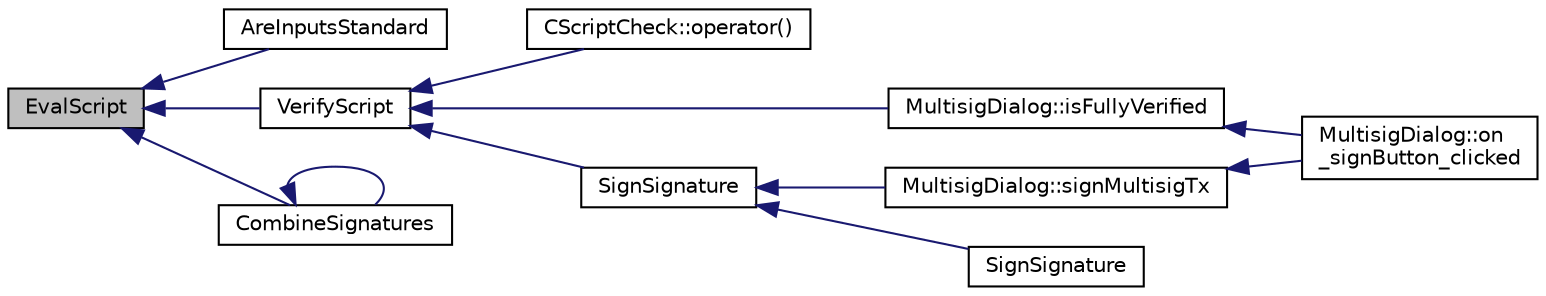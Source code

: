 digraph "EvalScript"
{
  edge [fontname="Helvetica",fontsize="10",labelfontname="Helvetica",labelfontsize="10"];
  node [fontname="Helvetica",fontsize="10",shape=record];
  rankdir="LR";
  Node10 [label="EvalScript",height=0.2,width=0.4,color="black", fillcolor="grey75", style="filled", fontcolor="black"];
  Node10 -> Node11 [dir="back",color="midnightblue",fontsize="10",style="solid",fontname="Helvetica"];
  Node11 [label="AreInputsStandard",height=0.2,width=0.4,color="black", fillcolor="white", style="filled",URL="$main_8h.html#a791e33e18bea9861e449e6ebcfce8890",tooltip="Check transaction inputs, and make sure any pay-to-script-hash transactions are evaluating IsStandard..."];
  Node10 -> Node12 [dir="back",color="midnightblue",fontsize="10",style="solid",fontname="Helvetica"];
  Node12 [label="VerifyScript",height=0.2,width=0.4,color="black", fillcolor="white", style="filled",URL="$interpreter_8h.html#a940be6c3e6160a3892fbf17c0eed5e97"];
  Node12 -> Node13 [dir="back",color="midnightblue",fontsize="10",style="solid",fontname="Helvetica"];
  Node13 [label="CScriptCheck::operator()",height=0.2,width=0.4,color="black", fillcolor="white", style="filled",URL="$class_c_script_check.html#a108d4c713338308be3867ed4e65b80c5"];
  Node12 -> Node14 [dir="back",color="midnightblue",fontsize="10",style="solid",fontname="Helvetica"];
  Node14 [label="MultisigDialog::isFullyVerified",height=0.2,width=0.4,color="black", fillcolor="white", style="filled",URL="$class_multisig_dialog.html#a3e11d93578e92591af343b003b817dfe"];
  Node14 -> Node15 [dir="back",color="midnightblue",fontsize="10",style="solid",fontname="Helvetica"];
  Node15 [label="MultisigDialog::on\l_signButton_clicked",height=0.2,width=0.4,color="black", fillcolor="white", style="filled",URL="$class_multisig_dialog.html#a5fdc6c2578e0f4e2f7900a3723d223ae"];
  Node12 -> Node16 [dir="back",color="midnightblue",fontsize="10",style="solid",fontname="Helvetica"];
  Node16 [label="SignSignature",height=0.2,width=0.4,color="black", fillcolor="white", style="filled",URL="$sign_8h.html#a3b014c5c7c258e53d1e933017025beeb"];
  Node16 -> Node17 [dir="back",color="midnightblue",fontsize="10",style="solid",fontname="Helvetica"];
  Node17 [label="MultisigDialog::signMultisigTx",height=0.2,width=0.4,color="black", fillcolor="white", style="filled",URL="$class_multisig_dialog.html#accd639f522281361bdf409e88909eb98"];
  Node17 -> Node15 [dir="back",color="midnightblue",fontsize="10",style="solid",fontname="Helvetica"];
  Node16 -> Node18 [dir="back",color="midnightblue",fontsize="10",style="solid",fontname="Helvetica"];
  Node18 [label="SignSignature",height=0.2,width=0.4,color="black", fillcolor="white", style="filled",URL="$sign_8h.html#aa6f2e97f4c070155f2fbcbe95c25c6ff"];
  Node10 -> Node19 [dir="back",color="midnightblue",fontsize="10",style="solid",fontname="Helvetica"];
  Node19 [label="CombineSignatures",height=0.2,width=0.4,color="black", fillcolor="white", style="filled",URL="$sign_8h.html#a76ecd8ba7d2e6e3f4de1b5784c5eece0",tooltip="Given two sets of signatures for scriptPubKey, possibly with OP_0 placeholders, combine them intellig..."];
  Node19 -> Node19 [dir="back",color="midnightblue",fontsize="10",style="solid",fontname="Helvetica"];
}
